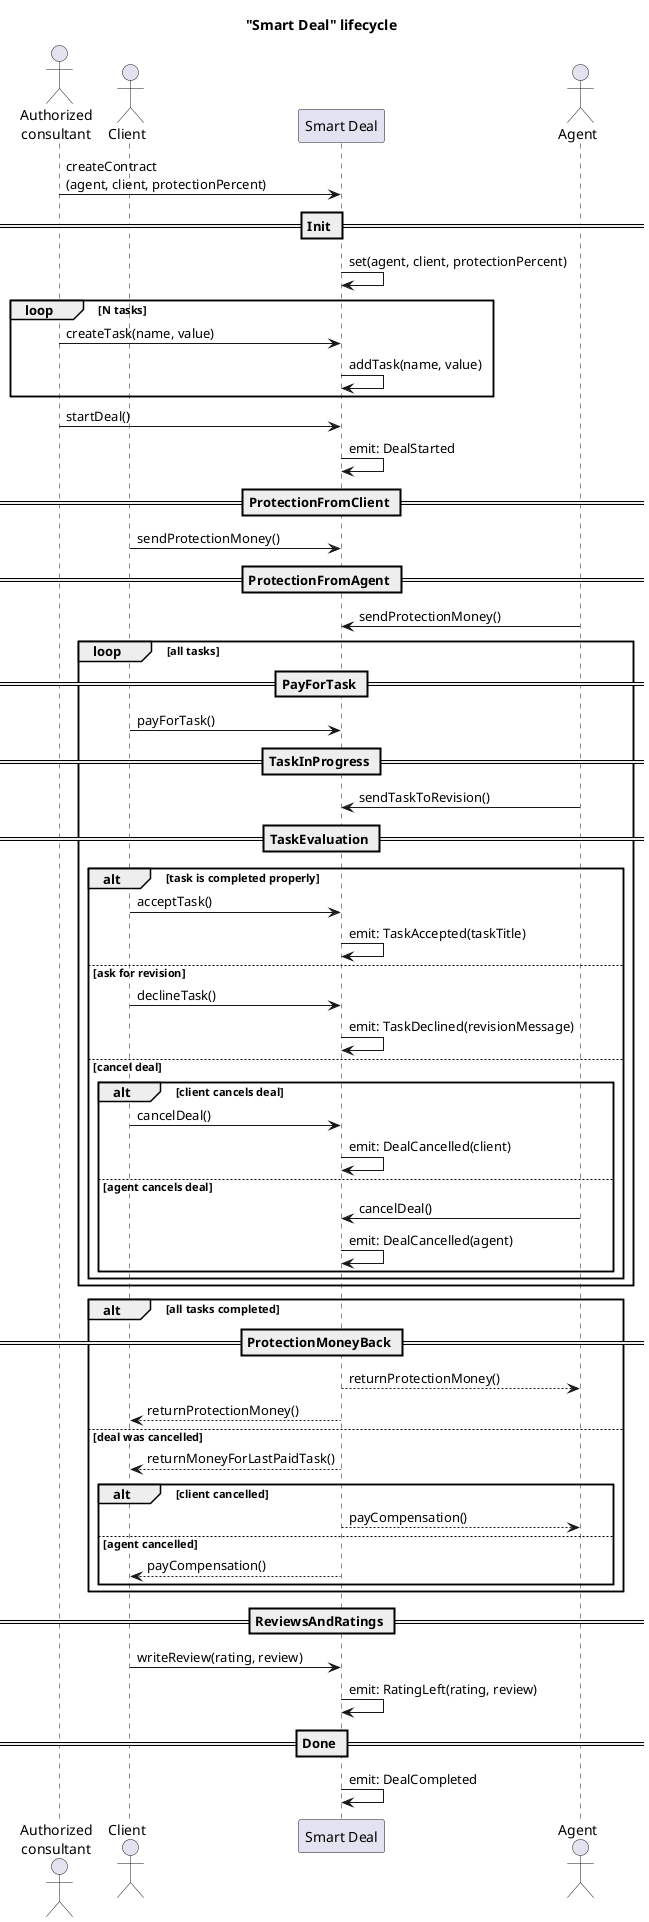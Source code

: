 @startuml

Title "Smart Deal" lifecycle

actor "Authorized\nconsultant" as AC
actor Client as C
participant "Smart Deal" as S
actor Agent as A

AC -> S: createContract \n(agent, client, protectionPercent)

== Init ==
S -> S: set(agent, client, protectionPercent)
loop N tasks
    AC -> S: createTask(name, value)
    S -> S: addTask(name, value)
end

AC -> S: startDeal()
S -> S: emit: DealStarted

== ProtectionFromClient ==
C -> S: sendProtectionMoney()

== ProtectionFromAgent ==
A -> S: sendProtectionMoney()

loop all tasks
    == PayForTask ==
    C -> S: payForTask()

    == TaskInProgress ==
    A -> S: sendTaskToRevision()

    == TaskEvaluation ==
    alt task is completed properly
        C -> S: acceptTask()
        S -> S: emit: TaskAccepted(taskTitle)

    else ask for revision
        C -> S: declineTask()
        S -> S: emit: TaskDeclined(revisionMessage)

    else cancel deal
        alt client cancels deal
            C -> S: cancelDeal()
            S -> S: emit: DealCancelled(client)
        else agent cancels deal
            A -> S: cancelDeal()
            S -> S: emit: DealCancelled(agent)
        end
    end
end

alt all tasks completed
    == ProtectionMoneyBack ==
    S --> A: returnProtectionMoney()
    S --> C: returnProtectionMoney()

else deal was cancelled
    S --> C: returnMoneyForLastPaidTask()

    alt client cancelled
        S --> A: payCompensation()

    else agent cancelled
        S --> C: payCompensation()
    end
end

== ReviewsAndRatings ==
C -> S: writeReview(rating, review)
S -> S: emit: RatingLeft(rating, review)

== Done ==
S -> S: emit: DealCompleted

@enduml
